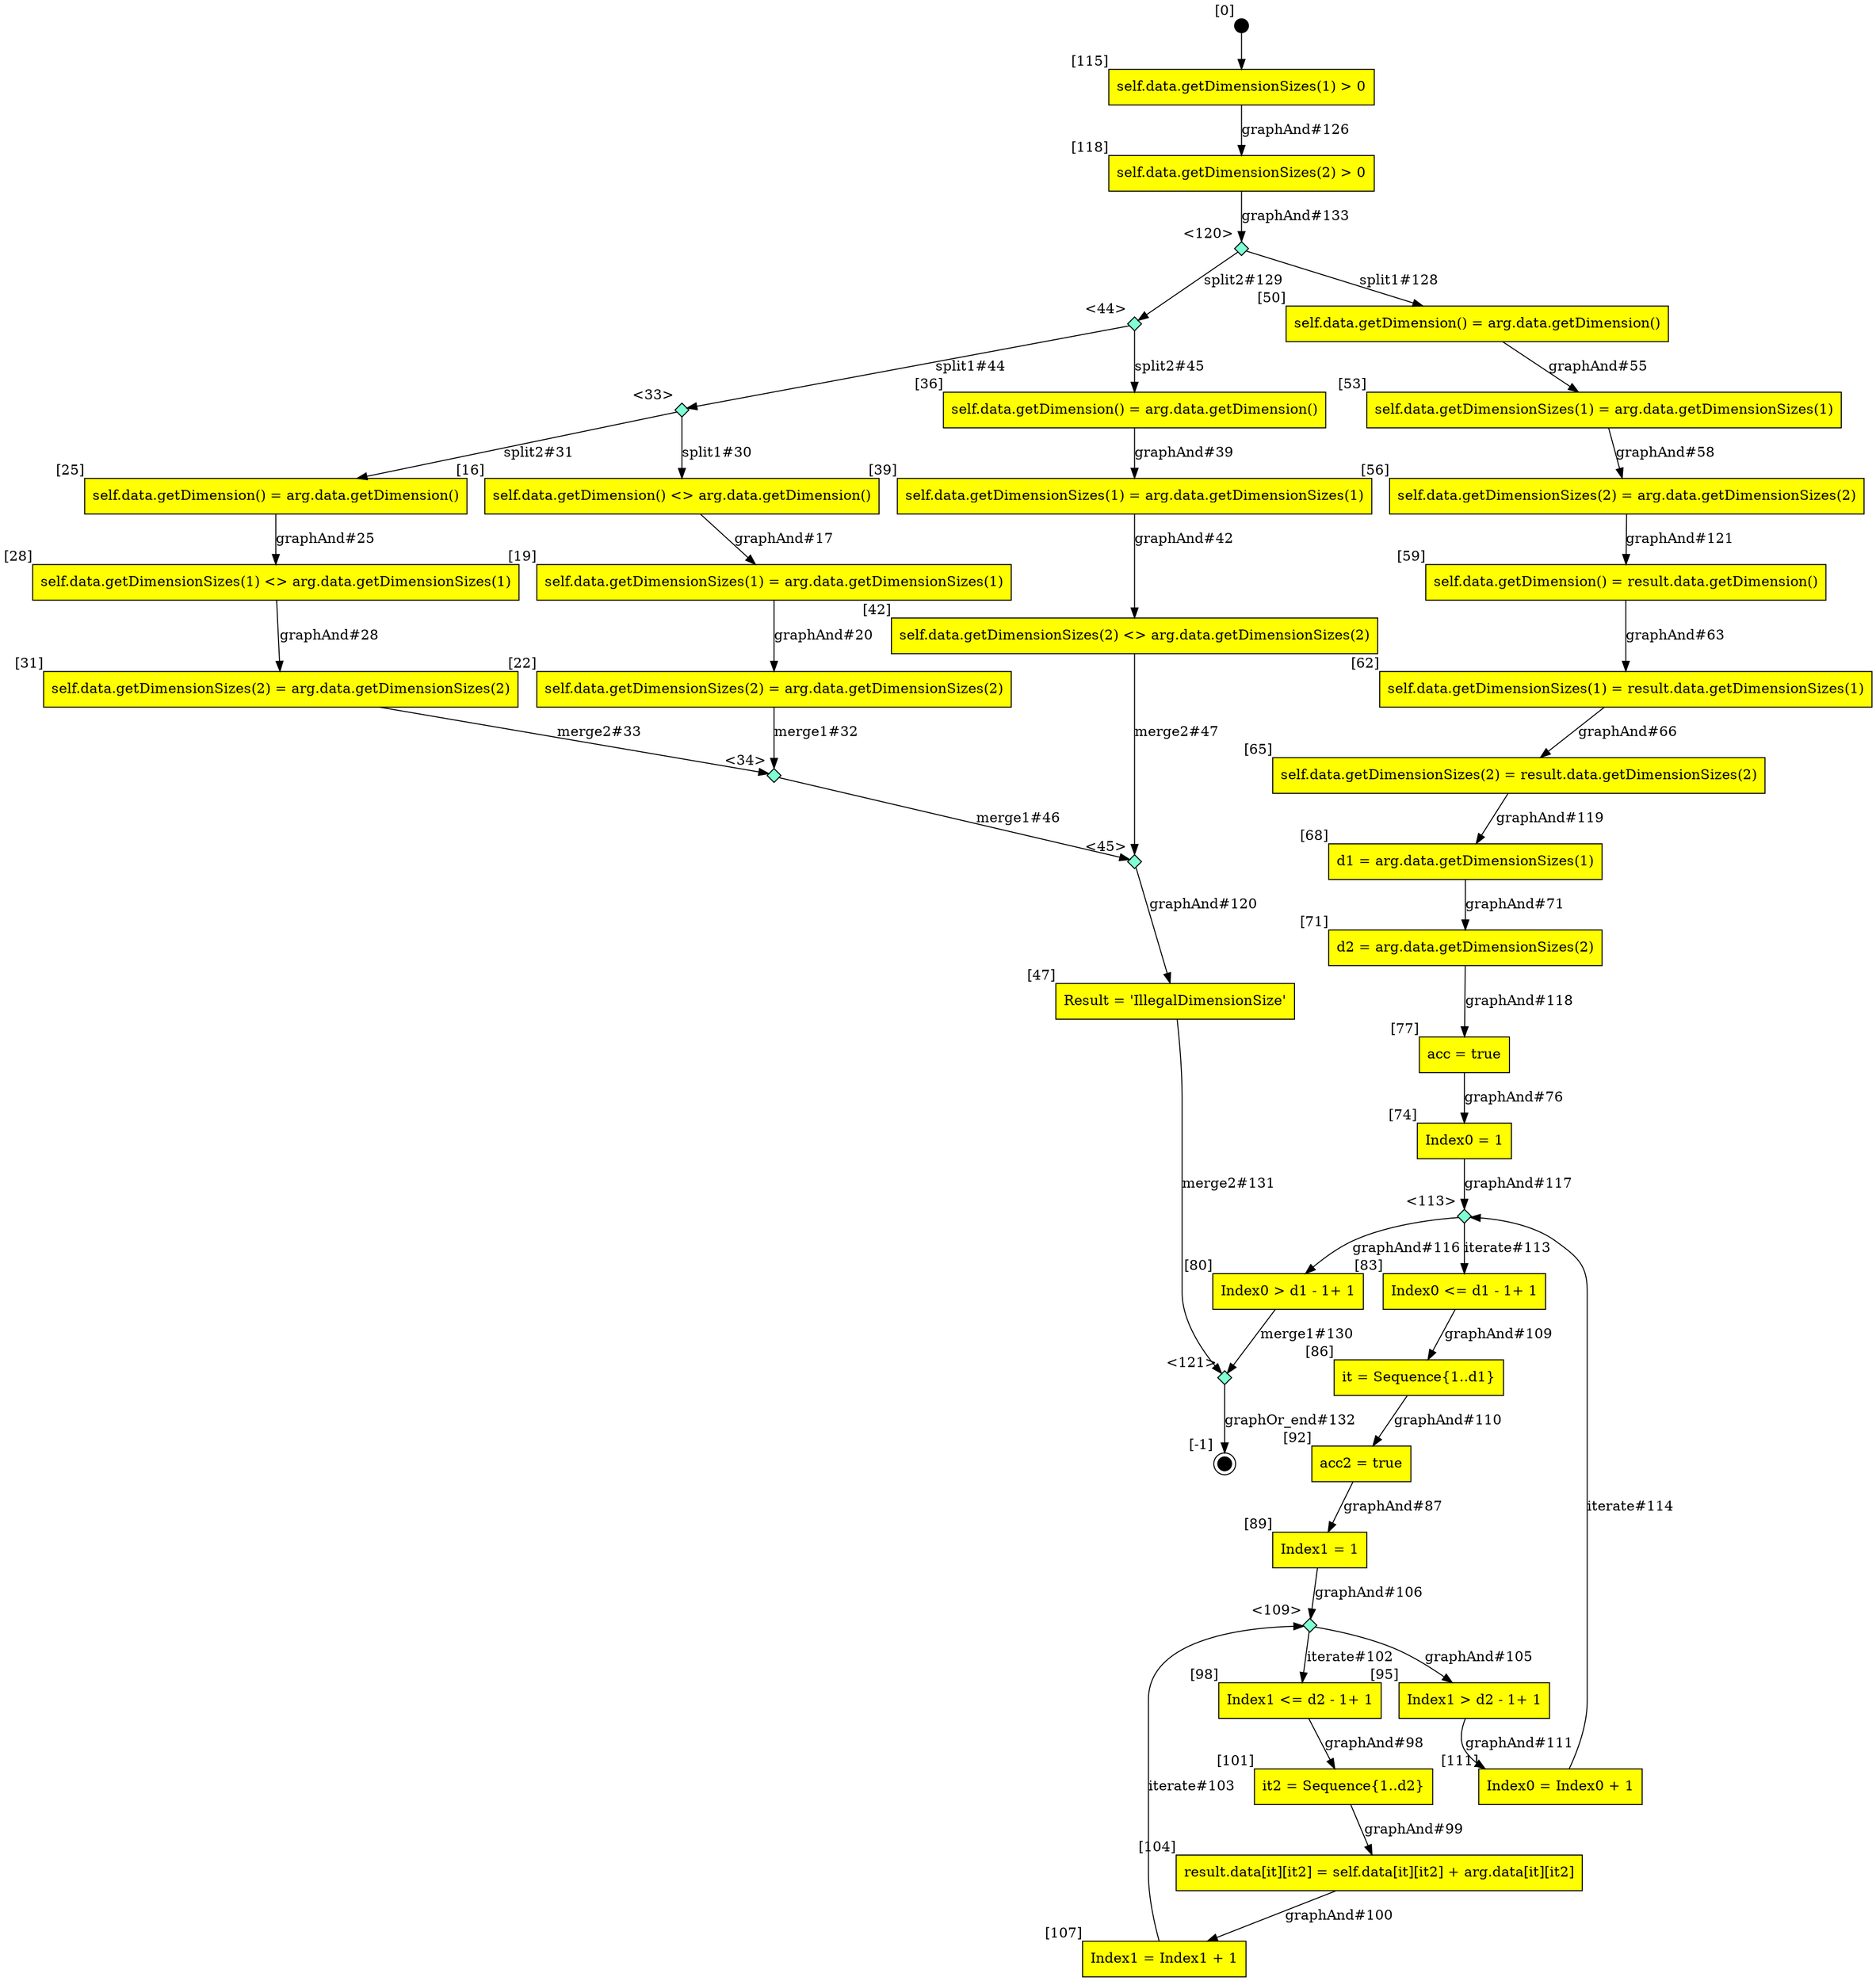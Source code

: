 digraph CLG {
  65 [shape="box", label="self.data.getDimensionSizes(2) = result.data.getDimensionSizes(2)", style=filled, fillcolor=yellow, xlabel="[65]"];
  68 [shape="box", label="d1 = arg.data.getDimensionSizes(1)", style=filled, fillcolor=yellow, xlabel="[68]"];
  71 [shape="box", label="d2 = arg.data.getDimensionSizes(2)", style=filled, fillcolor=yellow, xlabel="[71]"];
  74 [shape="box", label="Index0 = 1", style=filled, fillcolor=yellow, xlabel="[74]"];
  77 [shape="box", label="acc = true", style=filled, fillcolor=yellow, xlabel="[77]"];
  80 [shape="box", label="Index0 > d1 - 1+ 1", style=filled, fillcolor=yellow, xlabel="[80]"];
  16 [shape="box", label="self.data.getDimension() <> arg.data.getDimension()", style=filled, fillcolor=yellow, xlabel="[16]"];
  83 [shape="box", label="Index0 <= d1 - 1+ 1", style=filled, fillcolor=yellow, xlabel="[83]"];
  19 [shape="box", label="self.data.getDimensionSizes(1) = arg.data.getDimensionSizes(1)", style=filled, fillcolor=yellow, xlabel="[19]"];
  86 [shape="box", label="it = Sequence{1..d1}", style=filled, fillcolor=yellow, xlabel="[86]"];
  22 [shape="box", label="self.data.getDimensionSizes(2) = arg.data.getDimensionSizes(2)", style=filled, fillcolor=yellow, xlabel="[22]"];
  89 [shape="box", label="Index1 = 1", style=filled, fillcolor=yellow, xlabel="[89]"];
  25 [shape="box", label="self.data.getDimension() = arg.data.getDimension()", style=filled, fillcolor=yellow, xlabel="[25]"];
  92 [shape="box", label="acc2 = true", style=filled, fillcolor=yellow, xlabel="[92]"];
  28 [shape="box", label="self.data.getDimensionSizes(1) <> arg.data.getDimensionSizes(1)", style=filled, fillcolor=yellow, xlabel="[28]"];
  95 [shape="box", label="Index1 > d2 - 1+ 1", style=filled, fillcolor=yellow, xlabel="[95]"];
  31 [shape="box", label="self.data.getDimensionSizes(2) = arg.data.getDimensionSizes(2)", style=filled, fillcolor=yellow, xlabel="[31]"];
  33 [shape="diamond", label="", xlabel="<33>", style=filled, fillcolor=aquamarine, fixedsize=true, width=.2, height=.2];
  98 [shape="box", label="Index1 <= d2 - 1+ 1", style=filled, fillcolor=yellow, xlabel="[98]"];
  34 [shape="diamond", label="", xlabel="<34>", style=filled, fillcolor=aquamarine, fixedsize=true, width=.2, height=.2];
  36 [shape="box", label="self.data.getDimension() = arg.data.getDimension()", style=filled, fillcolor=yellow, xlabel="[36]"];
  101 [shape="box", label="it2 = Sequence{1..d2}", style=filled, fillcolor=yellow, xlabel="[101]"];
  39 [shape="box", label="self.data.getDimensionSizes(1) = arg.data.getDimensionSizes(1)", style=filled, fillcolor=yellow, xlabel="[39]"];
  104 [shape="box", label="result.data[it][it2] = self.data[it][it2] + arg.data[it][it2]", style=filled, fillcolor=yellow, xlabel="[104]"];
  42 [shape="box", label="self.data.getDimensionSizes(2) <> arg.data.getDimensionSizes(2)", style=filled, fillcolor=yellow, xlabel="[42]"];
  107 [shape="box", label="Index1 = Index1 + 1", style=filled, fillcolor=yellow, xlabel="[107]"];
  44 [shape="diamond", label="", xlabel="<44>", style=filled, fillcolor=aquamarine, fixedsize=true, width=.2, height=.2];
  109 [shape="diamond", label="", xlabel="<109>", style=filled, fillcolor=aquamarine, fixedsize=true, width=.2, height=.2];
  45 [shape="diamond", label="", xlabel="<45>", style=filled, fillcolor=aquamarine, fixedsize=true, width=.2, height=.2];
  111 [shape="box", label="Index0 = Index0 + 1", style=filled, fillcolor=yellow, xlabel="[111]"];
  47 [shape="box", label="Result = 'IllegalDimensionSize'", style=filled, fillcolor=yellow, xlabel="[47]"];
  48 [style=filled, fillcolor=black, shape="doublecircle", label="", fixedsize=true, width=.2, height=.2, xlabel="[-1]"];
  113 [shape="diamond", label="", xlabel="<113>", style=filled, fillcolor=aquamarine, fixedsize=true, width=.2, height=.2];
  114 [style=filled, fillcolor=black, shape="circle", label="", fixedsize=true, width=.2, height=.2, xlabel="[0]"];
  50 [shape="box", label="self.data.getDimension() = arg.data.getDimension()", style=filled, fillcolor=yellow, xlabel="[50]"];
  115 [shape="box", label="self.data.getDimensionSizes(1) > 0", style=filled, fillcolor=yellow, xlabel="[115]"];
  53 [shape="box", label="self.data.getDimensionSizes(1) = arg.data.getDimensionSizes(1)", style=filled, fillcolor=yellow, xlabel="[53]"];
  118 [shape="box", label="self.data.getDimensionSizes(2) > 0", style=filled, fillcolor=yellow, xlabel="[118]"];
  56 [shape="box", label="self.data.getDimensionSizes(2) = arg.data.getDimensionSizes(2)", style=filled, fillcolor=yellow, xlabel="[56]"];
  120 [shape="diamond", label="", xlabel="<120>", style=filled, fillcolor=aquamarine, fixedsize=true, width=.2, height=.2];
  121 [shape="diamond", label="", xlabel="<121>", style=filled, fillcolor=aquamarine, fixedsize=true, width=.2, height=.2];
  59 [shape="box", label="self.data.getDimension() = result.data.getDimension()", style=filled, fillcolor=yellow, xlabel="[59]"];
  62 [shape="box", label="self.data.getDimensionSizes(1) = result.data.getDimensionSizes(1)", style=filled, fillcolor=yellow, xlabel="[62]"];
  120 -> 50[label="split1#128"];
  120 -> 44[label="split2#129"];
  80 -> 121[label="merge1#130"];
  62 -> 65[label="graphAnd#66"];
  47 -> 121[label="merge2#131"];
  121 -> 48[label="graphOr_end#132"];
  118 -> 120[label="graphAnd#133"];
  68 -> 71[label="graphAnd#71"];
  77 -> 74[label="graphAnd#76"];
  16 -> 19[label="graphAnd#17"];
  19 -> 22[label="graphAnd#20"];
  92 -> 89[label="graphAnd#87"];
  25 -> 28[label="graphAnd#25"];
  28 -> 31[label="graphAnd#28"];
  33 -> 16[label="split1#30"];
  33 -> 25[label="split2#31"];
  22 -> 34[label="merge1#32"];
  31 -> 34[label="merge2#33"];
  98 -> 101[label="graphAnd#98"];
  101 -> 104[label="graphAnd#99"];
  104 -> 107[label="graphAnd#100"];
  109 -> 98[label="iterate#102"];
  107 -> 109[label="iterate#103"];
  36 -> 39[label="graphAnd#39"];
  109 -> 95[label="graphAnd#105"];
  89 -> 109[label="graphAnd#106"];
  39 -> 42[label="graphAnd#42"];
  44 -> 33[label="split1#44"];
  83 -> 86[label="graphAnd#109"];
  44 -> 36[label="split2#45"];
  86 -> 92[label="graphAnd#110"];
  34 -> 45[label="merge1#46"];
  95 -> 111[label="graphAnd#111"];
  42 -> 45[label="merge2#47"];
  113 -> 83[label="iterate#113"];
  111 -> 113[label="iterate#114"];
  113 -> 80[label="graphAnd#116"];
  74 -> 113[label="graphAnd#117"];
  71 -> 77[label="graphAnd#118"];
  50 -> 53[label="graphAnd#55"];
  65 -> 68[label="graphAnd#119"];
  45 -> 47[label="graphAnd#120"];
  56 -> 59[label="graphAnd#121"];
  114 -> 115;
  53 -> 56[label="graphAnd#58"];
  115 -> 118[label="graphAnd#126"];
  59 -> 62[label="graphAnd#63"];
}
